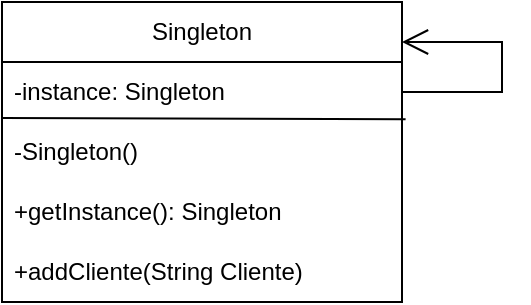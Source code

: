 <mxfile><diagram id="XGFGD6GrYGwnEwYtOIMO" name="Página-1"><mxGraphModel dx="871" dy="614" grid="0" gridSize="10" guides="1" tooltips="1" connect="1" arrows="1" fold="1" page="1" pageScale="1" pageWidth="827" pageHeight="1169" math="0" shadow="0"><root><mxCell id="0"/><mxCell id="1" parent="0"/><mxCell id="2" value="Singleton" style="swimlane;fontStyle=0;childLayout=stackLayout;horizontal=1;startSize=30;horizontalStack=0;resizeParent=1;resizeParentMax=0;resizeLast=0;collapsible=1;marginBottom=0;whiteSpace=wrap;html=1;" parent="1" vertex="1"><mxGeometry x="300" y="530" width="200" height="150" as="geometry"/></mxCell><mxCell id="3" style="edgeStyle=orthogonalEdgeStyle;rounded=0;orthogonalLoop=1;jettySize=auto;html=1;exitX=1;exitY=0.5;exitDx=0;exitDy=0;endArrow=open;endFill=0;startSize=9;endSize=11;" parent="2" source="4" edge="1"><mxGeometry relative="1" as="geometry"><mxPoint x="200" y="20" as="targetPoint"/><Array as="points"><mxPoint x="250" y="45"/><mxPoint x="250" y="20"/></Array></mxGeometry></mxCell><mxCell id="4" value="-instance: Singleton" style="text;strokeColor=none;fillColor=none;align=left;verticalAlign=middle;spacingLeft=4;spacingRight=4;overflow=hidden;points=[[0,0.5],[1,0.5]];portConstraint=eastwest;rotatable=0;whiteSpace=wrap;html=1;" parent="2" vertex="1"><mxGeometry y="30" width="200" height="30" as="geometry"/></mxCell><mxCell id="5" value="-Singleton()" style="text;strokeColor=none;fillColor=none;align=left;verticalAlign=middle;spacingLeft=4;spacingRight=4;overflow=hidden;points=[[0,0.5],[1,0.5]];portConstraint=eastwest;rotatable=0;whiteSpace=wrap;html=1;" parent="2" vertex="1"><mxGeometry y="60" width="200" height="30" as="geometry"/></mxCell><mxCell id="9" value="+getInstance(): Singleton" style="text;strokeColor=none;fillColor=none;align=left;verticalAlign=middle;spacingLeft=4;spacingRight=4;overflow=hidden;points=[[0,0.5],[1,0.5]];portConstraint=eastwest;rotatable=0;whiteSpace=wrap;html=1;" parent="2" vertex="1"><mxGeometry y="90" width="200" height="30" as="geometry"/></mxCell><mxCell id="10" value="+addCliente(String Cliente)" style="text;strokeColor=none;fillColor=none;align=left;verticalAlign=middle;spacingLeft=4;spacingRight=4;overflow=hidden;points=[[0,0.5],[1,0.5]];portConstraint=eastwest;rotatable=0;whiteSpace=wrap;html=1;" parent="2" vertex="1"><mxGeometry y="120" width="200" height="30" as="geometry"/></mxCell><mxCell id="6" value="" style="endArrow=none;html=1;rounded=0;entryX=1.009;entryY=0.953;entryDx=0;entryDy=0;entryPerimeter=0;" parent="2" target="4" edge="1"><mxGeometry width="50" height="50" relative="1" as="geometry"><mxPoint y="58" as="sourcePoint"/><mxPoint x="150" y="58" as="targetPoint"/><Array as="points"/></mxGeometry></mxCell></root></mxGraphModel></diagram></mxfile>